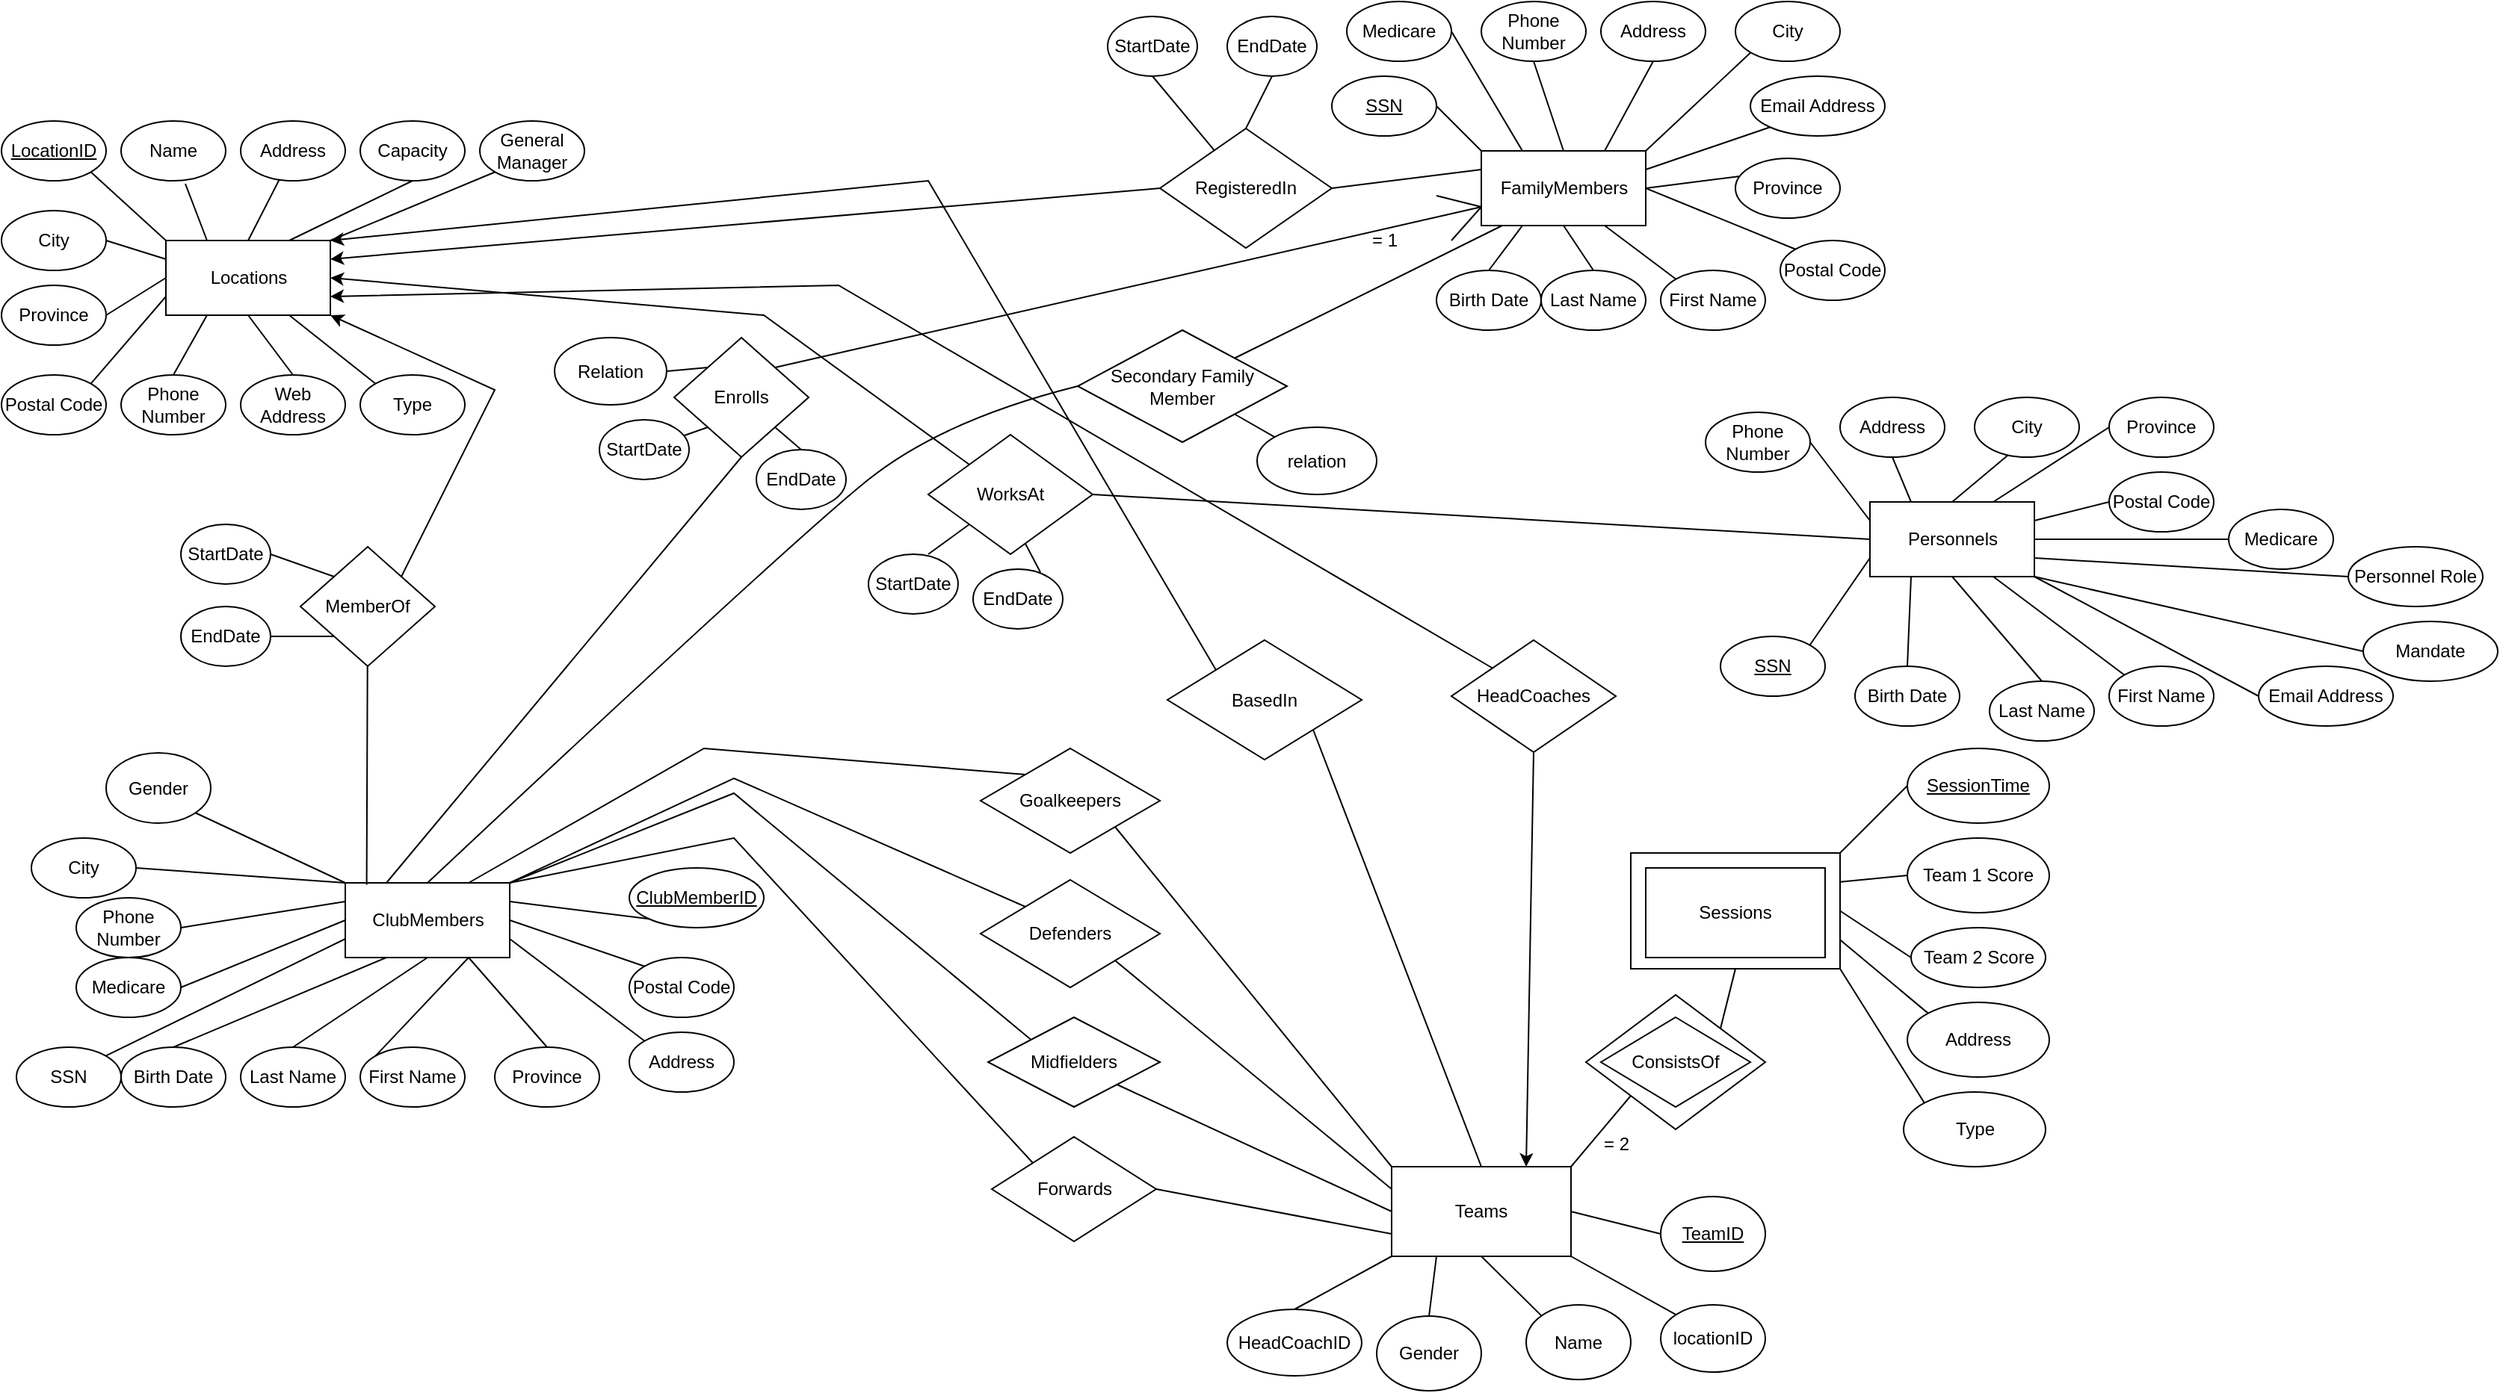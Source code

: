 <mxfile version="24.7.6">
  <diagram id="PduiRk3ix0ZuUrKhneiX" name="Page-1">
    <mxGraphModel dx="1460" dy="1063" grid="1" gridSize="10" guides="1" tooltips="1" connect="1" arrows="1" fold="1" page="1" pageScale="1" pageWidth="850" pageHeight="1100" math="0" shadow="0">
      <root>
        <mxCell id="0" />
        <mxCell id="1" parent="0" />
        <mxCell id="QCpaHLtWhwNUp073Cbd7-27" value="" style="rhombus;whiteSpace=wrap;html=1;" vertex="1" parent="1">
          <mxGeometry x="1070" y="665" width="120" height="90" as="geometry" />
        </mxCell>
        <mxCell id="B6rONMkFjjqVBBVzJMFH-3" value="Locations" style="html=1;" parent="1" vertex="1">
          <mxGeometry x="120" y="160" width="110" height="50" as="geometry" />
        </mxCell>
        <mxCell id="B6rONMkFjjqVBBVzJMFH-4" value="&lt;u&gt;LocationID&lt;/u&gt;" style="ellipse;whiteSpace=wrap;html=1;" parent="1" vertex="1">
          <mxGeometry x="10" y="80" width="70" height="40" as="geometry" />
        </mxCell>
        <mxCell id="B6rONMkFjjqVBBVzJMFH-6" value="Type" style="ellipse;whiteSpace=wrap;html=1;" parent="1" vertex="1">
          <mxGeometry x="250" y="250" width="70" height="40" as="geometry" />
        </mxCell>
        <mxCell id="B6rONMkFjjqVBBVzJMFH-7" value="Web Address" style="ellipse;whiteSpace=wrap;html=1;" parent="1" vertex="1">
          <mxGeometry x="170" y="250" width="70" height="40" as="geometry" />
        </mxCell>
        <mxCell id="B6rONMkFjjqVBBVzJMFH-8" value="Phone Number" style="ellipse;whiteSpace=wrap;html=1;" parent="1" vertex="1">
          <mxGeometry x="90" y="250" width="70" height="40" as="geometry" />
        </mxCell>
        <mxCell id="B6rONMkFjjqVBBVzJMFH-9" value="Postal Code" style="ellipse;whiteSpace=wrap;html=1;" parent="1" vertex="1">
          <mxGeometry x="10" y="250" width="70" height="40" as="geometry" />
        </mxCell>
        <mxCell id="B6rONMkFjjqVBBVzJMFH-10" value="Province" style="ellipse;whiteSpace=wrap;html=1;" parent="1" vertex="1">
          <mxGeometry x="10" y="190" width="70" height="40" as="geometry" />
        </mxCell>
        <mxCell id="B6rONMkFjjqVBBVzJMFH-11" value="City" style="ellipse;whiteSpace=wrap;html=1;" parent="1" vertex="1">
          <mxGeometry x="10" y="140" width="70" height="40" as="geometry" />
        </mxCell>
        <mxCell id="B6rONMkFjjqVBBVzJMFH-12" value="Address" style="ellipse;whiteSpace=wrap;html=1;" parent="1" vertex="1">
          <mxGeometry x="170" y="80" width="70" height="40" as="geometry" />
        </mxCell>
        <mxCell id="B6rONMkFjjqVBBVzJMFH-13" value="Name" style="ellipse;whiteSpace=wrap;html=1;" parent="1" vertex="1">
          <mxGeometry x="90" y="80" width="70" height="40" as="geometry" />
        </mxCell>
        <mxCell id="B6rONMkFjjqVBBVzJMFH-14" value="General Manager" style="ellipse;whiteSpace=wrap;html=1;" parent="1" vertex="1">
          <mxGeometry x="330" y="80" width="70" height="40" as="geometry" />
        </mxCell>
        <mxCell id="B6rONMkFjjqVBBVzJMFH-15" value="Capacity" style="ellipse;whiteSpace=wrap;html=1;" parent="1" vertex="1">
          <mxGeometry x="250" y="80" width="70" height="40" as="geometry" />
        </mxCell>
        <mxCell id="B6rONMkFjjqVBBVzJMFH-16" value="" style="endArrow=none;html=1;rounded=0;entryX=0;entryY=0;entryDx=0;entryDy=0;exitX=1;exitY=1;exitDx=0;exitDy=0;" parent="1" source="B6rONMkFjjqVBBVzJMFH-4" target="B6rONMkFjjqVBBVzJMFH-3" edge="1">
          <mxGeometry width="50" height="50" relative="1" as="geometry">
            <mxPoint x="100" y="210" as="sourcePoint" />
            <mxPoint x="150" y="160" as="targetPoint" />
          </mxGeometry>
        </mxCell>
        <mxCell id="B6rONMkFjjqVBBVzJMFH-17" value="" style="endArrow=none;html=1;rounded=0;entryX=0.614;entryY=1.05;entryDx=0;entryDy=0;entryPerimeter=0;exitX=0.25;exitY=0;exitDx=0;exitDy=0;" parent="1" source="B6rONMkFjjqVBBVzJMFH-3" target="B6rONMkFjjqVBBVzJMFH-13" edge="1">
          <mxGeometry width="50" height="50" relative="1" as="geometry">
            <mxPoint x="190" y="180" as="sourcePoint" />
            <mxPoint x="240" y="130" as="targetPoint" />
          </mxGeometry>
        </mxCell>
        <mxCell id="B6rONMkFjjqVBBVzJMFH-18" value="" style="endArrow=none;html=1;rounded=0;entryX=0.371;entryY=0.975;entryDx=0;entryDy=0;entryPerimeter=0;exitX=0.5;exitY=0;exitDx=0;exitDy=0;" parent="1" source="B6rONMkFjjqVBBVzJMFH-3" target="B6rONMkFjjqVBBVzJMFH-12" edge="1">
          <mxGeometry width="50" height="50" relative="1" as="geometry">
            <mxPoint x="180" y="170" as="sourcePoint" />
            <mxPoint x="280" y="140" as="targetPoint" />
          </mxGeometry>
        </mxCell>
        <mxCell id="B6rONMkFjjqVBBVzJMFH-19" value="" style="endArrow=none;html=1;rounded=0;entryX=0.5;entryY=1;entryDx=0;entryDy=0;exitX=0.75;exitY=0;exitDx=0;exitDy=0;" parent="1" source="B6rONMkFjjqVBBVzJMFH-3" target="B6rONMkFjjqVBBVzJMFH-15" edge="1">
          <mxGeometry width="50" height="50" relative="1" as="geometry">
            <mxPoint x="260" y="200" as="sourcePoint" />
            <mxPoint x="310" y="150" as="targetPoint" />
          </mxGeometry>
        </mxCell>
        <mxCell id="B6rONMkFjjqVBBVzJMFH-20" value="" style="endArrow=none;html=1;rounded=0;entryX=0;entryY=1;entryDx=0;entryDy=0;exitX=1;exitY=0;exitDx=0;exitDy=0;" parent="1" source="B6rONMkFjjqVBBVzJMFH-3" target="B6rONMkFjjqVBBVzJMFH-14" edge="1">
          <mxGeometry width="50" height="50" relative="1" as="geometry">
            <mxPoint x="270" y="190" as="sourcePoint" />
            <mxPoint x="320" y="140" as="targetPoint" />
          </mxGeometry>
        </mxCell>
        <mxCell id="B6rONMkFjjqVBBVzJMFH-21" value="" style="endArrow=none;html=1;rounded=0;entryX=1;entryY=0.5;entryDx=0;entryDy=0;exitX=0;exitY=0.25;exitDx=0;exitDy=0;" parent="1" source="B6rONMkFjjqVBBVzJMFH-3" target="B6rONMkFjjqVBBVzJMFH-11" edge="1">
          <mxGeometry width="50" height="50" relative="1" as="geometry">
            <mxPoint x="70" y="360" as="sourcePoint" />
            <mxPoint x="120" y="310" as="targetPoint" />
          </mxGeometry>
        </mxCell>
        <mxCell id="B6rONMkFjjqVBBVzJMFH-22" value="" style="endArrow=none;html=1;rounded=0;entryX=1;entryY=0.5;entryDx=0;entryDy=0;exitX=0;exitY=0.5;exitDx=0;exitDy=0;" parent="1" source="B6rONMkFjjqVBBVzJMFH-3" target="B6rONMkFjjqVBBVzJMFH-10" edge="1">
          <mxGeometry width="50" height="50" relative="1" as="geometry">
            <mxPoint x="80" y="250" as="sourcePoint" />
            <mxPoint x="130" y="200" as="targetPoint" />
          </mxGeometry>
        </mxCell>
        <mxCell id="B6rONMkFjjqVBBVzJMFH-23" value="" style="endArrow=none;html=1;rounded=0;entryX=1;entryY=0;entryDx=0;entryDy=0;exitX=0;exitY=0.75;exitDx=0;exitDy=0;" parent="1" source="B6rONMkFjjqVBBVzJMFH-3" target="B6rONMkFjjqVBBVzJMFH-9" edge="1">
          <mxGeometry width="50" height="50" relative="1" as="geometry">
            <mxPoint x="110" y="270" as="sourcePoint" />
            <mxPoint x="160" y="220" as="targetPoint" />
          </mxGeometry>
        </mxCell>
        <mxCell id="B6rONMkFjjqVBBVzJMFH-24" value="" style="endArrow=none;html=1;rounded=0;entryX=0.25;entryY=1;entryDx=0;entryDy=0;exitX=0.5;exitY=0;exitDx=0;exitDy=0;" parent="1" source="B6rONMkFjjqVBBVzJMFH-8" target="B6rONMkFjjqVBBVzJMFH-3" edge="1">
          <mxGeometry width="50" height="50" relative="1" as="geometry">
            <mxPoint x="140" y="270" as="sourcePoint" />
            <mxPoint x="190" y="220" as="targetPoint" />
          </mxGeometry>
        </mxCell>
        <mxCell id="B6rONMkFjjqVBBVzJMFH-25" value="" style="endArrow=none;html=1;rounded=0;entryX=0.5;entryY=1;entryDx=0;entryDy=0;exitX=0.5;exitY=0;exitDx=0;exitDy=0;" parent="1" source="B6rONMkFjjqVBBVzJMFH-7" target="B6rONMkFjjqVBBVzJMFH-3" edge="1">
          <mxGeometry width="50" height="50" relative="1" as="geometry">
            <mxPoint x="190" y="270" as="sourcePoint" />
            <mxPoint x="240" y="220" as="targetPoint" />
          </mxGeometry>
        </mxCell>
        <mxCell id="B6rONMkFjjqVBBVzJMFH-26" value="" style="endArrow=none;html=1;rounded=0;entryX=0.75;entryY=1;entryDx=0;entryDy=0;exitX=0;exitY=0;exitDx=0;exitDy=0;" parent="1" source="B6rONMkFjjqVBBVzJMFH-6" target="B6rONMkFjjqVBBVzJMFH-3" edge="1">
          <mxGeometry width="50" height="50" relative="1" as="geometry">
            <mxPoint x="250" y="250" as="sourcePoint" />
            <mxPoint x="300" y="200" as="targetPoint" />
          </mxGeometry>
        </mxCell>
        <mxCell id="B6rONMkFjjqVBBVzJMFH-30" value="ClubMembers" style="html=1;" parent="1" vertex="1">
          <mxGeometry x="240" y="590" width="110" height="50" as="geometry" />
        </mxCell>
        <mxCell id="B6rONMkFjjqVBBVzJMFH-31" value="City" style="ellipse;whiteSpace=wrap;html=1;" parent="1" vertex="1">
          <mxGeometry x="30" y="560" width="70" height="40" as="geometry" />
        </mxCell>
        <mxCell id="B6rONMkFjjqVBBVzJMFH-32" value="First Name" style="ellipse;whiteSpace=wrap;html=1;" parent="1" vertex="1">
          <mxGeometry x="250" y="700" width="70" height="40" as="geometry" />
        </mxCell>
        <mxCell id="B6rONMkFjjqVBBVzJMFH-33" value="Last Name" style="ellipse;whiteSpace=wrap;html=1;" parent="1" vertex="1">
          <mxGeometry x="170" y="700" width="70" height="40" as="geometry" />
        </mxCell>
        <mxCell id="B6rONMkFjjqVBBVzJMFH-34" value="Birth Date" style="ellipse;whiteSpace=wrap;html=1;" parent="1" vertex="1">
          <mxGeometry x="90" y="700" width="70" height="40" as="geometry" />
        </mxCell>
        <mxCell id="B6rONMkFjjqVBBVzJMFH-35" value="SSN" style="ellipse;whiteSpace=wrap;html=1;" parent="1" vertex="1">
          <mxGeometry x="20" y="700" width="70" height="40" as="geometry" />
        </mxCell>
        <mxCell id="B6rONMkFjjqVBBVzJMFH-36" value="Medicare" style="ellipse;whiteSpace=wrap;html=1;" parent="1" vertex="1">
          <mxGeometry x="60" y="640" width="70" height="40" as="geometry" />
        </mxCell>
        <mxCell id="B6rONMkFjjqVBBVzJMFH-37" value="Phone Number" style="ellipse;whiteSpace=wrap;html=1;" parent="1" vertex="1">
          <mxGeometry x="60" y="600" width="70" height="40" as="geometry" />
        </mxCell>
        <mxCell id="B6rONMkFjjqVBBVzJMFH-38" value="Address" style="ellipse;whiteSpace=wrap;html=1;" parent="1" vertex="1">
          <mxGeometry x="430" y="690" width="70" height="40" as="geometry" />
        </mxCell>
        <mxCell id="B6rONMkFjjqVBBVzJMFH-39" value="Province" style="ellipse;whiteSpace=wrap;html=1;" parent="1" vertex="1">
          <mxGeometry x="340" y="700" width="70" height="40" as="geometry" />
        </mxCell>
        <mxCell id="B6rONMkFjjqVBBVzJMFH-40" value="&lt;u&gt;ClubMemberID&lt;/u&gt;" style="ellipse;whiteSpace=wrap;html=1;" parent="1" vertex="1">
          <mxGeometry x="430" y="580" width="90" height="40" as="geometry" />
        </mxCell>
        <mxCell id="B6rONMkFjjqVBBVzJMFH-41" value="Postal Code" style="ellipse;whiteSpace=wrap;html=1;" parent="1" vertex="1">
          <mxGeometry x="430" y="640" width="70" height="40" as="geometry" />
        </mxCell>
        <mxCell id="B6rONMkFjjqVBBVzJMFH-42" value="" style="endArrow=none;html=1;rounded=0;entryX=0;entryY=0;entryDx=0;entryDy=0;exitX=1;exitY=0.5;exitDx=0;exitDy=0;" parent="1" source="B6rONMkFjjqVBBVzJMFH-31" target="B6rONMkFjjqVBBVzJMFH-30" edge="1">
          <mxGeometry width="50" height="50" relative="1" as="geometry">
            <mxPoint x="130.0" y="580" as="sourcePoint" />
            <mxPoint x="20" y="590" as="targetPoint" />
          </mxGeometry>
        </mxCell>
        <mxCell id="B6rONMkFjjqVBBVzJMFH-43" value="" style="endArrow=none;html=1;rounded=0;entryX=0.5;entryY=0;entryDx=0;entryDy=0;exitX=0.75;exitY=1;exitDx=0;exitDy=0;" parent="1" source="B6rONMkFjjqVBBVzJMFH-30" target="B6rONMkFjjqVBBVzJMFH-39" edge="1">
          <mxGeometry width="50" height="50" relative="1" as="geometry">
            <mxPoint x="60" y="610" as="sourcePoint" />
            <mxPoint x="375.0" y="700" as="targetPoint" />
          </mxGeometry>
        </mxCell>
        <mxCell id="B6rONMkFjjqVBBVzJMFH-44" value="" style="endArrow=none;html=1;rounded=0;entryX=0;entryY=0;entryDx=0;entryDy=0;exitX=1;exitY=0.75;exitDx=0;exitDy=0;" parent="1" source="B6rONMkFjjqVBBVzJMFH-30" target="B6rONMkFjjqVBBVzJMFH-38" edge="1">
          <mxGeometry width="50" height="50" relative="1" as="geometry">
            <mxPoint x="50" y="600" as="sourcePoint" />
            <mxPoint x="150" y="570" as="targetPoint" />
          </mxGeometry>
        </mxCell>
        <mxCell id="B6rONMkFjjqVBBVzJMFH-45" value="" style="endArrow=none;html=1;rounded=0;entryX=0;entryY=0;entryDx=0;entryDy=0;exitX=1;exitY=0.5;exitDx=0;exitDy=0;" parent="1" source="B6rONMkFjjqVBBVzJMFH-30" target="B6rONMkFjjqVBBVzJMFH-41" edge="1">
          <mxGeometry width="50" height="50" relative="1" as="geometry">
            <mxPoint x="130" y="630" as="sourcePoint" />
            <mxPoint x="180" y="580" as="targetPoint" />
          </mxGeometry>
        </mxCell>
        <mxCell id="B6rONMkFjjqVBBVzJMFH-46" value="" style="endArrow=none;html=1;rounded=0;entryX=0;entryY=1;entryDx=0;entryDy=0;exitX=1;exitY=0.25;exitDx=0;exitDy=0;" parent="1" source="B6rONMkFjjqVBBVzJMFH-30" target="B6rONMkFjjqVBBVzJMFH-40" edge="1">
          <mxGeometry width="50" height="50" relative="1" as="geometry">
            <mxPoint x="140" y="620" as="sourcePoint" />
            <mxPoint x="190" y="570" as="targetPoint" />
          </mxGeometry>
        </mxCell>
        <mxCell id="B6rONMkFjjqVBBVzJMFH-47" value="" style="endArrow=none;html=1;rounded=0;entryX=1;entryY=0.5;entryDx=0;entryDy=0;exitX=0;exitY=0.25;exitDx=0;exitDy=0;" parent="1" source="B6rONMkFjjqVBBVzJMFH-30" target="B6rONMkFjjqVBBVzJMFH-37" edge="1">
          <mxGeometry width="50" height="50" relative="1" as="geometry">
            <mxPoint x="-60" y="790" as="sourcePoint" />
            <mxPoint x="-10" y="740" as="targetPoint" />
          </mxGeometry>
        </mxCell>
        <mxCell id="B6rONMkFjjqVBBVzJMFH-48" value="" style="endArrow=none;html=1;rounded=0;entryX=1;entryY=0.5;entryDx=0;entryDy=0;exitX=0;exitY=0.5;exitDx=0;exitDy=0;" parent="1" source="B6rONMkFjjqVBBVzJMFH-30" target="B6rONMkFjjqVBBVzJMFH-36" edge="1">
          <mxGeometry width="50" height="50" relative="1" as="geometry">
            <mxPoint x="-50" y="680" as="sourcePoint" />
            <mxPoint y="630" as="targetPoint" />
          </mxGeometry>
        </mxCell>
        <mxCell id="B6rONMkFjjqVBBVzJMFH-49" value="" style="endArrow=none;html=1;rounded=0;entryX=1;entryY=0;entryDx=0;entryDy=0;exitX=0;exitY=0.75;exitDx=0;exitDy=0;" parent="1" source="B6rONMkFjjqVBBVzJMFH-30" target="B6rONMkFjjqVBBVzJMFH-35" edge="1">
          <mxGeometry width="50" height="50" relative="1" as="geometry">
            <mxPoint x="-20" y="700" as="sourcePoint" />
            <mxPoint x="30" y="650" as="targetPoint" />
          </mxGeometry>
        </mxCell>
        <mxCell id="B6rONMkFjjqVBBVzJMFH-50" value="" style="endArrow=none;html=1;rounded=0;entryX=0.25;entryY=1;entryDx=0;entryDy=0;exitX=0.5;exitY=0;exitDx=0;exitDy=0;" parent="1" source="B6rONMkFjjqVBBVzJMFH-34" target="B6rONMkFjjqVBBVzJMFH-30" edge="1">
          <mxGeometry width="50" height="50" relative="1" as="geometry">
            <mxPoint x="10" y="700" as="sourcePoint" />
            <mxPoint x="60" y="650" as="targetPoint" />
          </mxGeometry>
        </mxCell>
        <mxCell id="B6rONMkFjjqVBBVzJMFH-51" value="" style="endArrow=none;html=1;rounded=0;entryX=0.5;entryY=1;entryDx=0;entryDy=0;exitX=0.5;exitY=0;exitDx=0;exitDy=0;" parent="1" source="B6rONMkFjjqVBBVzJMFH-33" target="B6rONMkFjjqVBBVzJMFH-30" edge="1">
          <mxGeometry width="50" height="50" relative="1" as="geometry">
            <mxPoint x="60" y="700" as="sourcePoint" />
            <mxPoint x="110" y="650" as="targetPoint" />
          </mxGeometry>
        </mxCell>
        <mxCell id="B6rONMkFjjqVBBVzJMFH-52" value="" style="endArrow=none;html=1;rounded=0;entryX=0.75;entryY=1;entryDx=0;entryDy=0;exitX=0;exitY=0;exitDx=0;exitDy=0;" parent="1" source="B6rONMkFjjqVBBVzJMFH-32" target="B6rONMkFjjqVBBVzJMFH-30" edge="1">
          <mxGeometry width="50" height="50" relative="1" as="geometry">
            <mxPoint x="120" y="680" as="sourcePoint" />
            <mxPoint x="170" y="630" as="targetPoint" />
          </mxGeometry>
        </mxCell>
        <mxCell id="B6rONMkFjjqVBBVzJMFH-54" value="FamilyMembers" style="html=1;" parent="1" vertex="1">
          <mxGeometry x="1000" y="100" width="110" height="50" as="geometry" />
        </mxCell>
        <mxCell id="B6rONMkFjjqVBBVzJMFH-55" value="City" style="ellipse;whiteSpace=wrap;html=1;" parent="1" vertex="1">
          <mxGeometry x="1170" width="70" height="40" as="geometry" />
        </mxCell>
        <mxCell id="B6rONMkFjjqVBBVzJMFH-56" value="First Name" style="ellipse;whiteSpace=wrap;html=1;" parent="1" vertex="1">
          <mxGeometry x="1120" y="180" width="70" height="40" as="geometry" />
        </mxCell>
        <mxCell id="B6rONMkFjjqVBBVzJMFH-57" value="Last Name" style="ellipse;whiteSpace=wrap;html=1;" parent="1" vertex="1">
          <mxGeometry x="1040" y="180" width="70" height="40" as="geometry" />
        </mxCell>
        <mxCell id="B6rONMkFjjqVBBVzJMFH-58" value="Birth Date" style="ellipse;whiteSpace=wrap;html=1;" parent="1" vertex="1">
          <mxGeometry x="970" y="180" width="70" height="40" as="geometry" />
        </mxCell>
        <mxCell id="B6rONMkFjjqVBBVzJMFH-59" value="&lt;u&gt;SSN&lt;/u&gt;" style="ellipse;whiteSpace=wrap;html=1;" parent="1" vertex="1">
          <mxGeometry x="900" y="50" width="70" height="40" as="geometry" />
        </mxCell>
        <mxCell id="B6rONMkFjjqVBBVzJMFH-60" value="Medicare" style="ellipse;whiteSpace=wrap;html=1;" parent="1" vertex="1">
          <mxGeometry x="910" width="70" height="40" as="geometry" />
        </mxCell>
        <mxCell id="B6rONMkFjjqVBBVzJMFH-61" value="Phone Number" style="ellipse;whiteSpace=wrap;html=1;" parent="1" vertex="1">
          <mxGeometry x="1000" width="70" height="40" as="geometry" />
        </mxCell>
        <mxCell id="B6rONMkFjjqVBBVzJMFH-62" value="Address" style="ellipse;whiteSpace=wrap;html=1;" parent="1" vertex="1">
          <mxGeometry x="1080" width="70" height="40" as="geometry" />
        </mxCell>
        <mxCell id="B6rONMkFjjqVBBVzJMFH-63" value="Province" style="ellipse;whiteSpace=wrap;html=1;" parent="1" vertex="1">
          <mxGeometry x="1170" y="105" width="70" height="40" as="geometry" />
        </mxCell>
        <mxCell id="B6rONMkFjjqVBBVzJMFH-64" value="Email Address" style="ellipse;whiteSpace=wrap;html=1;" parent="1" vertex="1">
          <mxGeometry x="1180" y="50" width="90" height="40" as="geometry" />
        </mxCell>
        <mxCell id="B6rONMkFjjqVBBVzJMFH-65" value="Postal Code" style="ellipse;whiteSpace=wrap;html=1;" parent="1" vertex="1">
          <mxGeometry x="1200" y="160" width="70" height="40" as="geometry" />
        </mxCell>
        <mxCell id="B6rONMkFjjqVBBVzJMFH-66" value="" style="endArrow=none;html=1;rounded=0;exitX=0;exitY=1;exitDx=0;exitDy=0;" parent="1" source="B6rONMkFjjqVBBVzJMFH-55" edge="1">
          <mxGeometry width="50" height="50" relative="1" as="geometry">
            <mxPoint x="700" y="300" as="sourcePoint" />
            <mxPoint x="1110" y="100" as="targetPoint" />
          </mxGeometry>
        </mxCell>
        <mxCell id="B6rONMkFjjqVBBVzJMFH-67" value="" style="endArrow=none;html=1;rounded=0;entryX=0.043;entryY=0.3;entryDx=0;entryDy=0;exitX=1;exitY=0.5;exitDx=0;exitDy=0;entryPerimeter=0;" parent="1" source="B6rONMkFjjqVBBVzJMFH-54" target="B6rONMkFjjqVBBVzJMFH-63" edge="1">
          <mxGeometry width="50" height="50" relative="1" as="geometry">
            <mxPoint x="790" y="270" as="sourcePoint" />
            <mxPoint x="840" y="220" as="targetPoint" />
          </mxGeometry>
        </mxCell>
        <mxCell id="B6rONMkFjjqVBBVzJMFH-68" value="" style="endArrow=none;html=1;rounded=0;entryX=0.5;entryY=1;entryDx=0;entryDy=0;exitX=0.75;exitY=0;exitDx=0;exitDy=0;" parent="1" source="B6rONMkFjjqVBBVzJMFH-54" target="B6rONMkFjjqVBBVzJMFH-62" edge="1">
          <mxGeometry width="50" height="50" relative="1" as="geometry">
            <mxPoint x="780" y="260" as="sourcePoint" />
            <mxPoint x="880" y="230" as="targetPoint" />
          </mxGeometry>
        </mxCell>
        <mxCell id="B6rONMkFjjqVBBVzJMFH-69" value="" style="endArrow=none;html=1;rounded=0;entryX=0;entryY=0;entryDx=0;entryDy=0;exitX=1;exitY=0.5;exitDx=0;exitDy=0;" parent="1" source="B6rONMkFjjqVBBVzJMFH-54" target="B6rONMkFjjqVBBVzJMFH-65" edge="1">
          <mxGeometry width="50" height="50" relative="1" as="geometry">
            <mxPoint x="860" y="290" as="sourcePoint" />
            <mxPoint x="910" y="240" as="targetPoint" />
          </mxGeometry>
        </mxCell>
        <mxCell id="B6rONMkFjjqVBBVzJMFH-70" value="" style="endArrow=none;html=1;rounded=0;entryX=0;entryY=1;entryDx=0;entryDy=0;exitX=1;exitY=0.25;exitDx=0;exitDy=0;" parent="1" source="B6rONMkFjjqVBBVzJMFH-54" target="B6rONMkFjjqVBBVzJMFH-64" edge="1">
          <mxGeometry width="50" height="50" relative="1" as="geometry">
            <mxPoint x="870" y="280" as="sourcePoint" />
            <mxPoint x="920" y="230" as="targetPoint" />
          </mxGeometry>
        </mxCell>
        <mxCell id="B6rONMkFjjqVBBVzJMFH-71" value="" style="endArrow=none;html=1;rounded=0;entryX=0.5;entryY=1;entryDx=0;entryDy=0;exitX=0.5;exitY=0;exitDx=0;exitDy=0;" parent="1" source="B6rONMkFjjqVBBVzJMFH-54" target="B6rONMkFjjqVBBVzJMFH-61" edge="1">
          <mxGeometry width="50" height="50" relative="1" as="geometry">
            <mxPoint x="670" y="450" as="sourcePoint" />
            <mxPoint x="720" y="400" as="targetPoint" />
          </mxGeometry>
        </mxCell>
        <mxCell id="B6rONMkFjjqVBBVzJMFH-72" value="" style="endArrow=none;html=1;rounded=0;entryX=1;entryY=0.5;entryDx=0;entryDy=0;exitX=0.25;exitY=0;exitDx=0;exitDy=0;" parent="1" source="B6rONMkFjjqVBBVzJMFH-54" target="B6rONMkFjjqVBBVzJMFH-60" edge="1">
          <mxGeometry width="50" height="50" relative="1" as="geometry">
            <mxPoint x="680" y="340" as="sourcePoint" />
            <mxPoint x="730" y="290" as="targetPoint" />
          </mxGeometry>
        </mxCell>
        <mxCell id="B6rONMkFjjqVBBVzJMFH-73" value="" style="endArrow=none;html=1;rounded=0;entryX=1;entryY=0.5;entryDx=0;entryDy=0;exitX=0;exitY=0;exitDx=0;exitDy=0;" parent="1" source="B6rONMkFjjqVBBVzJMFH-54" target="B6rONMkFjjqVBBVzJMFH-59" edge="1">
          <mxGeometry width="50" height="50" relative="1" as="geometry">
            <mxPoint x="710" y="360" as="sourcePoint" />
            <mxPoint x="760" y="310" as="targetPoint" />
          </mxGeometry>
        </mxCell>
        <mxCell id="B6rONMkFjjqVBBVzJMFH-74" value="" style="endArrow=none;html=1;rounded=0;entryX=0.25;entryY=1;entryDx=0;entryDy=0;exitX=0.5;exitY=0;exitDx=0;exitDy=0;" parent="1" source="B6rONMkFjjqVBBVzJMFH-58" target="B6rONMkFjjqVBBVzJMFH-54" edge="1">
          <mxGeometry width="50" height="50" relative="1" as="geometry">
            <mxPoint x="740" y="360" as="sourcePoint" />
            <mxPoint x="790" y="310" as="targetPoint" />
          </mxGeometry>
        </mxCell>
        <mxCell id="B6rONMkFjjqVBBVzJMFH-75" value="" style="endArrow=none;html=1;rounded=0;entryX=0.5;entryY=1;entryDx=0;entryDy=0;exitX=0.5;exitY=0;exitDx=0;exitDy=0;" parent="1" source="B6rONMkFjjqVBBVzJMFH-57" target="B6rONMkFjjqVBBVzJMFH-54" edge="1">
          <mxGeometry width="50" height="50" relative="1" as="geometry">
            <mxPoint x="790" y="360" as="sourcePoint" />
            <mxPoint x="840" y="310" as="targetPoint" />
          </mxGeometry>
        </mxCell>
        <mxCell id="B6rONMkFjjqVBBVzJMFH-76" value="" style="endArrow=none;html=1;rounded=0;entryX=0.75;entryY=1;entryDx=0;entryDy=0;exitX=0;exitY=0;exitDx=0;exitDy=0;" parent="1" source="B6rONMkFjjqVBBVzJMFH-56" target="B6rONMkFjjqVBBVzJMFH-54" edge="1">
          <mxGeometry width="50" height="50" relative="1" as="geometry">
            <mxPoint x="850" y="340" as="sourcePoint" />
            <mxPoint x="900" y="290" as="targetPoint" />
          </mxGeometry>
        </mxCell>
        <mxCell id="B6rONMkFjjqVBBVzJMFH-77" value="Personnels" style="html=1;" parent="1" vertex="1">
          <mxGeometry x="1260" y="335" width="110" height="50" as="geometry" />
        </mxCell>
        <mxCell id="B6rONMkFjjqVBBVzJMFH-78" value="City" style="ellipse;whiteSpace=wrap;html=1;" parent="1" vertex="1">
          <mxGeometry x="1330" y="265" width="70" height="40" as="geometry" />
        </mxCell>
        <mxCell id="B6rONMkFjjqVBBVzJMFH-79" value="First Name" style="ellipse;whiteSpace=wrap;html=1;" parent="1" vertex="1">
          <mxGeometry x="1420" y="445" width="70" height="40" as="geometry" />
        </mxCell>
        <mxCell id="B6rONMkFjjqVBBVzJMFH-80" value="Last Name" style="ellipse;whiteSpace=wrap;html=1;" parent="1" vertex="1">
          <mxGeometry x="1340" y="455" width="70" height="40" as="geometry" />
        </mxCell>
        <mxCell id="B6rONMkFjjqVBBVzJMFH-81" value="Birth Date" style="ellipse;whiteSpace=wrap;html=1;" parent="1" vertex="1">
          <mxGeometry x="1250" y="445" width="70" height="40" as="geometry" />
        </mxCell>
        <mxCell id="B6rONMkFjjqVBBVzJMFH-82" value="&lt;u&gt;SSN&lt;/u&gt;" style="ellipse;whiteSpace=wrap;html=1;" parent="1" vertex="1">
          <mxGeometry x="1160" y="425" width="70" height="40" as="geometry" />
        </mxCell>
        <mxCell id="B6rONMkFjjqVBBVzJMFH-83" value="Medicare" style="ellipse;whiteSpace=wrap;html=1;" parent="1" vertex="1">
          <mxGeometry x="1500" y="340" width="70" height="40" as="geometry" />
        </mxCell>
        <mxCell id="B6rONMkFjjqVBBVzJMFH-84" value="Phone Number" style="ellipse;whiteSpace=wrap;html=1;" parent="1" vertex="1">
          <mxGeometry x="1150" y="275" width="70" height="40" as="geometry" />
        </mxCell>
        <mxCell id="B6rONMkFjjqVBBVzJMFH-85" value="Address" style="ellipse;whiteSpace=wrap;html=1;" parent="1" vertex="1">
          <mxGeometry x="1240" y="265" width="70" height="40" as="geometry" />
        </mxCell>
        <mxCell id="B6rONMkFjjqVBBVzJMFH-86" value="Province" style="ellipse;whiteSpace=wrap;html=1;" parent="1" vertex="1">
          <mxGeometry x="1420" y="265" width="70" height="40" as="geometry" />
        </mxCell>
        <mxCell id="B6rONMkFjjqVBBVzJMFH-87" value="Email Address" style="ellipse;whiteSpace=wrap;html=1;" parent="1" vertex="1">
          <mxGeometry x="1520" y="445" width="90" height="40" as="geometry" />
        </mxCell>
        <mxCell id="B6rONMkFjjqVBBVzJMFH-88" value="Postal Code" style="ellipse;whiteSpace=wrap;html=1;" parent="1" vertex="1">
          <mxGeometry x="1420" y="315" width="70" height="40" as="geometry" />
        </mxCell>
        <mxCell id="B6rONMkFjjqVBBVzJMFH-89" value="" style="endArrow=none;html=1;rounded=0;entryX=0.5;entryY=0;entryDx=0;entryDy=0;exitX=0.314;exitY=0.975;exitDx=0;exitDy=0;exitPerimeter=0;" parent="1" source="B6rONMkFjjqVBBVzJMFH-78" target="B6rONMkFjjqVBBVzJMFH-77" edge="1">
          <mxGeometry width="50" height="50" relative="1" as="geometry">
            <mxPoint x="670" y="775" as="sourcePoint" />
            <mxPoint x="720" y="725" as="targetPoint" />
          </mxGeometry>
        </mxCell>
        <mxCell id="B6rONMkFjjqVBBVzJMFH-90" value="" style="endArrow=none;html=1;rounded=0;entryX=0;entryY=0.5;entryDx=0;entryDy=0;exitX=0.75;exitY=0;exitDx=0;exitDy=0;" parent="1" source="B6rONMkFjjqVBBVzJMFH-77" target="B6rONMkFjjqVBBVzJMFH-86" edge="1">
          <mxGeometry width="50" height="50" relative="1" as="geometry">
            <mxPoint x="760" y="745" as="sourcePoint" />
            <mxPoint x="810" y="695" as="targetPoint" />
          </mxGeometry>
        </mxCell>
        <mxCell id="B6rONMkFjjqVBBVzJMFH-91" value="" style="endArrow=none;html=1;rounded=0;entryX=0.5;entryY=1;entryDx=0;entryDy=0;exitX=0.25;exitY=0;exitDx=0;exitDy=0;" parent="1" source="B6rONMkFjjqVBBVzJMFH-77" target="B6rONMkFjjqVBBVzJMFH-85" edge="1">
          <mxGeometry width="50" height="50" relative="1" as="geometry">
            <mxPoint x="750" y="735" as="sourcePoint" />
            <mxPoint x="850" y="705" as="targetPoint" />
          </mxGeometry>
        </mxCell>
        <mxCell id="B6rONMkFjjqVBBVzJMFH-92" value="" style="endArrow=none;html=1;rounded=0;entryX=0;entryY=0.5;entryDx=0;entryDy=0;exitX=1;exitY=0.25;exitDx=0;exitDy=0;" parent="1" source="B6rONMkFjjqVBBVzJMFH-77" target="B6rONMkFjjqVBBVzJMFH-88" edge="1">
          <mxGeometry width="50" height="50" relative="1" as="geometry">
            <mxPoint x="830" y="765" as="sourcePoint" />
            <mxPoint x="880" y="715" as="targetPoint" />
          </mxGeometry>
        </mxCell>
        <mxCell id="B6rONMkFjjqVBBVzJMFH-93" value="" style="endArrow=none;html=1;rounded=0;entryX=0;entryY=0.5;entryDx=0;entryDy=0;exitX=1;exitY=1;exitDx=0;exitDy=0;" parent="1" source="B6rONMkFjjqVBBVzJMFH-77" target="B6rONMkFjjqVBBVzJMFH-87" edge="1">
          <mxGeometry width="50" height="50" relative="1" as="geometry">
            <mxPoint x="840" y="755" as="sourcePoint" />
            <mxPoint x="890" y="705" as="targetPoint" />
          </mxGeometry>
        </mxCell>
        <mxCell id="B6rONMkFjjqVBBVzJMFH-94" value="" style="endArrow=none;html=1;rounded=0;entryX=1;entryY=0.5;entryDx=0;entryDy=0;exitX=0;exitY=0.25;exitDx=0;exitDy=0;" parent="1" source="B6rONMkFjjqVBBVzJMFH-77" target="B6rONMkFjjqVBBVzJMFH-84" edge="1">
          <mxGeometry width="50" height="50" relative="1" as="geometry">
            <mxPoint x="640" y="925" as="sourcePoint" />
            <mxPoint x="690" y="875" as="targetPoint" />
          </mxGeometry>
        </mxCell>
        <mxCell id="B6rONMkFjjqVBBVzJMFH-95" value="" style="endArrow=none;html=1;rounded=0;entryX=0;entryY=0.5;entryDx=0;entryDy=0;exitX=1;exitY=0.5;exitDx=0;exitDy=0;" parent="1" source="B6rONMkFjjqVBBVzJMFH-77" target="B6rONMkFjjqVBBVzJMFH-83" edge="1">
          <mxGeometry width="50" height="50" relative="1" as="geometry">
            <mxPoint x="650" y="815" as="sourcePoint" />
            <mxPoint x="700" y="765" as="targetPoint" />
          </mxGeometry>
        </mxCell>
        <mxCell id="B6rONMkFjjqVBBVzJMFH-96" value="" style="endArrow=none;html=1;rounded=0;entryX=1;entryY=0;entryDx=0;entryDy=0;exitX=0;exitY=0.75;exitDx=0;exitDy=0;" parent="1" source="B6rONMkFjjqVBBVzJMFH-77" target="B6rONMkFjjqVBBVzJMFH-82" edge="1">
          <mxGeometry width="50" height="50" relative="1" as="geometry">
            <mxPoint x="680" y="835" as="sourcePoint" />
            <mxPoint x="730" y="785" as="targetPoint" />
          </mxGeometry>
        </mxCell>
        <mxCell id="B6rONMkFjjqVBBVzJMFH-97" value="" style="endArrow=none;html=1;rounded=0;entryX=0.25;entryY=1;entryDx=0;entryDy=0;exitX=0.5;exitY=0;exitDx=0;exitDy=0;" parent="1" source="B6rONMkFjjqVBBVzJMFH-81" target="B6rONMkFjjqVBBVzJMFH-77" edge="1">
          <mxGeometry width="50" height="50" relative="1" as="geometry">
            <mxPoint x="710" y="835" as="sourcePoint" />
            <mxPoint x="760" y="785" as="targetPoint" />
          </mxGeometry>
        </mxCell>
        <mxCell id="B6rONMkFjjqVBBVzJMFH-98" value="" style="endArrow=none;html=1;rounded=0;entryX=0.5;entryY=1;entryDx=0;entryDy=0;exitX=0.5;exitY=0;exitDx=0;exitDy=0;" parent="1" source="B6rONMkFjjqVBBVzJMFH-80" target="B6rONMkFjjqVBBVzJMFH-77" edge="1">
          <mxGeometry width="50" height="50" relative="1" as="geometry">
            <mxPoint x="760" y="835" as="sourcePoint" />
            <mxPoint x="810" y="785" as="targetPoint" />
          </mxGeometry>
        </mxCell>
        <mxCell id="B6rONMkFjjqVBBVzJMFH-99" value="" style="endArrow=none;html=1;rounded=0;entryX=0.75;entryY=1;entryDx=0;entryDy=0;exitX=0;exitY=0;exitDx=0;exitDy=0;" parent="1" source="B6rONMkFjjqVBBVzJMFH-79" target="B6rONMkFjjqVBBVzJMFH-77" edge="1">
          <mxGeometry width="50" height="50" relative="1" as="geometry">
            <mxPoint x="820" y="815" as="sourcePoint" />
            <mxPoint x="870" y="765" as="targetPoint" />
          </mxGeometry>
        </mxCell>
        <mxCell id="B6rONMkFjjqVBBVzJMFH-100" value="Personnel Role" style="ellipse;whiteSpace=wrap;html=1;" parent="1" vertex="1">
          <mxGeometry x="1580" y="365" width="90" height="40" as="geometry" />
        </mxCell>
        <mxCell id="B6rONMkFjjqVBBVzJMFH-101" value="" style="endArrow=none;html=1;rounded=0;entryX=0;entryY=0.5;entryDx=0;entryDy=0;exitX=1;exitY=0.75;exitDx=0;exitDy=0;" parent="1" source="B6rONMkFjjqVBBVzJMFH-77" target="B6rONMkFjjqVBBVzJMFH-100" edge="1">
          <mxGeometry width="50" height="50" relative="1" as="geometry">
            <mxPoint x="1500" y="585" as="sourcePoint" />
            <mxPoint x="1550" y="535" as="targetPoint" />
          </mxGeometry>
        </mxCell>
        <mxCell id="B6rONMkFjjqVBBVzJMFH-103" value="Mandate" style="ellipse;whiteSpace=wrap;html=1;" parent="1" vertex="1">
          <mxGeometry x="1590" y="415" width="90" height="40" as="geometry" />
        </mxCell>
        <mxCell id="B6rONMkFjjqVBBVzJMFH-104" value="" style="endArrow=none;html=1;rounded=0;entryX=0;entryY=0.5;entryDx=0;entryDy=0;exitX=1;exitY=1;exitDx=0;exitDy=0;" parent="1" source="B6rONMkFjjqVBBVzJMFH-77" target="B6rONMkFjjqVBBVzJMFH-103" edge="1">
          <mxGeometry width="50" height="50" relative="1" as="geometry">
            <mxPoint x="1490" y="445" as="sourcePoint" />
            <mxPoint x="1540" y="395" as="targetPoint" />
          </mxGeometry>
        </mxCell>
        <mxCell id="B6rONMkFjjqVBBVzJMFH-105" value="MemberOf" style="rhombus;whiteSpace=wrap;html=1;" parent="1" vertex="1">
          <mxGeometry x="210" y="365" width="90" height="80" as="geometry" />
        </mxCell>
        <mxCell id="B6rONMkFjjqVBBVzJMFH-106" value="WorksAt" style="rhombus;whiteSpace=wrap;html=1;" parent="1" vertex="1">
          <mxGeometry x="630" y="290" width="110" height="80" as="geometry" />
        </mxCell>
        <mxCell id="B6rONMkFjjqVBBVzJMFH-107" value="Enrolls" style="rhombus;whiteSpace=wrap;html=1;" parent="1" vertex="1">
          <mxGeometry x="460" y="225" width="90" height="80" as="geometry" />
        </mxCell>
        <mxCell id="B6rONMkFjjqVBBVzJMFH-108" value="RegisteredIn" style="rhombus;whiteSpace=wrap;html=1;" parent="1" vertex="1">
          <mxGeometry x="785" y="85" width="115" height="80" as="geometry" />
        </mxCell>
        <mxCell id="B6rONMkFjjqVBBVzJMFH-109" value="" style="endArrow=none;html=1;rounded=0;entryX=0.13;entryY=0.026;entryDx=0;entryDy=0;entryPerimeter=0;" parent="1" source="B6rONMkFjjqVBBVzJMFH-105" target="B6rONMkFjjqVBBVzJMFH-30" edge="1">
          <mxGeometry width="50" height="50" relative="1" as="geometry">
            <mxPoint x="220" y="350" as="sourcePoint" />
            <mxPoint x="270" y="300" as="targetPoint" />
          </mxGeometry>
        </mxCell>
        <mxCell id="B6rONMkFjjqVBBVzJMFH-112" value="" style="endArrow=none;html=1;rounded=0;entryX=0;entryY=0.25;entryDx=0;entryDy=0;exitX=1;exitY=0.5;exitDx=0;exitDy=0;" parent="1" source="B6rONMkFjjqVBBVzJMFH-108" target="B6rONMkFjjqVBBVzJMFH-54" edge="1">
          <mxGeometry width="50" height="50" relative="1" as="geometry">
            <mxPoint x="930" y="180" as="sourcePoint" />
            <mxPoint x="980" y="130" as="targetPoint" />
          </mxGeometry>
        </mxCell>
        <mxCell id="B6rONMkFjjqVBBVzJMFH-115" value="" style="endArrow=none;html=1;rounded=0;entryX=0;entryY=0.75;entryDx=0;entryDy=0;exitX=1;exitY=0;exitDx=0;exitDy=0;" parent="1" source="B6rONMkFjjqVBBVzJMFH-107" target="B6rONMkFjjqVBBVzJMFH-54" edge="1">
          <mxGeometry width="50" height="50" relative="1" as="geometry">
            <mxPoint x="915" y="215" as="sourcePoint" />
            <mxPoint x="950" y="170" as="targetPoint" />
          </mxGeometry>
        </mxCell>
        <mxCell id="B6rONMkFjjqVBBVzJMFH-117" value="" style="endArrow=none;html=1;rounded=0;entryX=0;entryY=0.5;entryDx=0;entryDy=0;exitX=1;exitY=0.5;exitDx=0;exitDy=0;" parent="1" source="B6rONMkFjjqVBBVzJMFH-106" target="B6rONMkFjjqVBBVzJMFH-77" edge="1">
          <mxGeometry width="50" height="50" relative="1" as="geometry">
            <mxPoint x="1140" y="520" as="sourcePoint" />
            <mxPoint x="1200" y="500" as="targetPoint" />
          </mxGeometry>
        </mxCell>
        <mxCell id="_MxBYl4697DWa7cTRO-5-2" value="StartDate" style="ellipse;whiteSpace=wrap;html=1;" parent="1" vertex="1">
          <mxGeometry x="750" y="10" width="60" height="40" as="geometry" />
        </mxCell>
        <mxCell id="_MxBYl4697DWa7cTRO-5-5" value="" style="endArrow=none;html=1;rounded=0;entryX=0.5;entryY=1;entryDx=0;entryDy=0;" parent="1" source="B6rONMkFjjqVBBVzJMFH-108" target="_MxBYl4697DWa7cTRO-5-2" edge="1">
          <mxGeometry width="50" height="50" relative="1" as="geometry">
            <mxPoint x="830" y="120" as="sourcePoint" />
            <mxPoint x="880" y="70" as="targetPoint" />
          </mxGeometry>
        </mxCell>
        <mxCell id="_MxBYl4697DWa7cTRO-5-7" value="EndDate" style="ellipse;whiteSpace=wrap;html=1;" parent="1" vertex="1">
          <mxGeometry x="830" y="10" width="60" height="40" as="geometry" />
        </mxCell>
        <mxCell id="_MxBYl4697DWa7cTRO-5-8" value="" style="endArrow=none;html=1;rounded=0;entryX=0.5;entryY=1;entryDx=0;entryDy=0;exitX=0.5;exitY=0;exitDx=0;exitDy=0;" parent="1" source="B6rONMkFjjqVBBVzJMFH-108" target="_MxBYl4697DWa7cTRO-5-7" edge="1">
          <mxGeometry width="50" height="50" relative="1" as="geometry">
            <mxPoint x="850" y="120" as="sourcePoint" />
            <mxPoint x="900" y="70" as="targetPoint" />
          </mxGeometry>
        </mxCell>
        <mxCell id="_MxBYl4697DWa7cTRO-5-9" value="StartDate" style="ellipse;whiteSpace=wrap;html=1;" parent="1" vertex="1">
          <mxGeometry x="130" y="350" width="60" height="40" as="geometry" />
        </mxCell>
        <mxCell id="_MxBYl4697DWa7cTRO-5-10" value="EndDate" style="ellipse;whiteSpace=wrap;html=1;" parent="1" vertex="1">
          <mxGeometry x="130" y="405" width="60" height="40" as="geometry" />
        </mxCell>
        <mxCell id="_MxBYl4697DWa7cTRO-5-11" value="StartDate" style="ellipse;whiteSpace=wrap;html=1;" parent="1" vertex="1">
          <mxGeometry x="590" y="370" width="60" height="40" as="geometry" />
        </mxCell>
        <mxCell id="_MxBYl4697DWa7cTRO-5-12" value="EndDate" style="ellipse;whiteSpace=wrap;html=1;" parent="1" vertex="1">
          <mxGeometry x="660" y="380" width="60" height="40" as="geometry" />
        </mxCell>
        <mxCell id="_MxBYl4697DWa7cTRO-5-13" value="StartDate" style="ellipse;whiteSpace=wrap;html=1;" parent="1" vertex="1">
          <mxGeometry x="410" y="280" width="60" height="40" as="geometry" />
        </mxCell>
        <mxCell id="_MxBYl4697DWa7cTRO-5-14" value="EndDate" style="ellipse;whiteSpace=wrap;html=1;" parent="1" vertex="1">
          <mxGeometry x="515" y="300" width="60" height="40" as="geometry" />
        </mxCell>
        <mxCell id="_MxBYl4697DWa7cTRO-5-15" value="" style="endArrow=none;html=1;rounded=0;entryX=0;entryY=0;entryDx=0;entryDy=0;exitX=1;exitY=0.5;exitDx=0;exitDy=0;" parent="1" source="_MxBYl4697DWa7cTRO-5-9" target="B6rONMkFjjqVBBVzJMFH-105" edge="1">
          <mxGeometry width="50" height="50" relative="1" as="geometry">
            <mxPoint x="350" y="320" as="sourcePoint" />
            <mxPoint x="400" y="270" as="targetPoint" />
          </mxGeometry>
        </mxCell>
        <mxCell id="_MxBYl4697DWa7cTRO-5-16" value="" style="endArrow=none;html=1;rounded=0;entryX=0;entryY=1;entryDx=0;entryDy=0;exitX=1;exitY=0.5;exitDx=0;exitDy=0;" parent="1" source="_MxBYl4697DWa7cTRO-5-10" target="B6rONMkFjjqVBBVzJMFH-105" edge="1">
          <mxGeometry width="50" height="50" relative="1" as="geometry">
            <mxPoint x="320" y="440" as="sourcePoint" />
            <mxPoint x="370" y="390" as="targetPoint" />
          </mxGeometry>
        </mxCell>
        <mxCell id="_MxBYl4697DWa7cTRO-5-17" value="" style="endArrow=none;html=1;rounded=0;entryX=0;entryY=1;entryDx=0;entryDy=0;" parent="1" source="_MxBYl4697DWa7cTRO-5-13" target="B6rONMkFjjqVBBVzJMFH-107" edge="1">
          <mxGeometry width="50" height="50" relative="1" as="geometry">
            <mxPoint x="430" y="270" as="sourcePoint" />
            <mxPoint x="480" y="220" as="targetPoint" />
          </mxGeometry>
        </mxCell>
        <mxCell id="_MxBYl4697DWa7cTRO-5-18" value="" style="endArrow=none;html=1;rounded=0;entryX=1;entryY=1;entryDx=0;entryDy=0;exitX=0.5;exitY=0;exitDx=0;exitDy=0;" parent="1" source="_MxBYl4697DWa7cTRO-5-14" target="B6rONMkFjjqVBBVzJMFH-107" edge="1">
          <mxGeometry width="50" height="50" relative="1" as="geometry">
            <mxPoint x="530" y="330" as="sourcePoint" />
            <mxPoint x="580" y="280" as="targetPoint" />
          </mxGeometry>
        </mxCell>
        <mxCell id="_MxBYl4697DWa7cTRO-5-19" value="" style="endArrow=none;html=1;rounded=0;entryX=0;entryY=1;entryDx=0;entryDy=0;" parent="1" target="B6rONMkFjjqVBBVzJMFH-106" edge="1">
          <mxGeometry width="50" height="50" relative="1" as="geometry">
            <mxPoint x="630" y="370" as="sourcePoint" />
            <mxPoint x="680" y="320" as="targetPoint" />
          </mxGeometry>
        </mxCell>
        <mxCell id="_MxBYl4697DWa7cTRO-5-20" value="" style="endArrow=none;html=1;rounded=0;entryX=0.591;entryY=0.913;entryDx=0;entryDy=0;entryPerimeter=0;exitX=0.75;exitY=0.05;exitDx=0;exitDy=0;exitPerimeter=0;" parent="1" source="_MxBYl4697DWa7cTRO-5-12" target="B6rONMkFjjqVBBVzJMFH-106" edge="1">
          <mxGeometry width="50" height="50" relative="1" as="geometry">
            <mxPoint x="710" y="400" as="sourcePoint" />
            <mxPoint x="760" y="350" as="targetPoint" />
          </mxGeometry>
        </mxCell>
        <mxCell id="MlcpA8XJV3YfoGQXfNTS-1" value="Secondary Family Member" style="rhombus;whiteSpace=wrap;html=1;" parent="1" vertex="1">
          <mxGeometry x="730" y="220" width="140" height="75" as="geometry" />
        </mxCell>
        <mxCell id="MlcpA8XJV3YfoGQXfNTS-2" value="" style="endArrow=none;html=1;rounded=0;fontSize=12;startSize=8;endSize=8;curved=1;entryX=0.127;entryY=1;entryDx=0;entryDy=0;exitX=1;exitY=0;exitDx=0;exitDy=0;entryPerimeter=0;" parent="1" source="MlcpA8XJV3YfoGQXfNTS-1" target="B6rONMkFjjqVBBVzJMFH-54" edge="1">
          <mxGeometry width="50" height="50" relative="1" as="geometry">
            <mxPoint x="860" y="270" as="sourcePoint" />
            <mxPoint x="910" y="220" as="targetPoint" />
          </mxGeometry>
        </mxCell>
        <mxCell id="MlcpA8XJV3YfoGQXfNTS-3" value="" style="endArrow=none;html=1;rounded=0;fontSize=12;startSize=8;endSize=8;curved=1;entryX=0;entryY=0.5;entryDx=0;entryDy=0;exitX=0.5;exitY=0;exitDx=0;exitDy=0;" parent="1" source="B6rONMkFjjqVBBVzJMFH-30" target="MlcpA8XJV3YfoGQXfNTS-1" edge="1">
          <mxGeometry width="50" height="50" relative="1" as="geometry">
            <mxPoint x="540" y="350" as="sourcePoint" />
            <mxPoint x="710" y="240" as="targetPoint" />
            <Array as="points">
              <mxPoint x="540" y="360" />
              <mxPoint x="640" y="280" />
            </Array>
          </mxGeometry>
        </mxCell>
        <mxCell id="MlcpA8XJV3YfoGQXfNTS-6" value="relation" style="ellipse;whiteSpace=wrap;html=1;" parent="1" vertex="1">
          <mxGeometry x="850" y="285" width="80" height="45" as="geometry" />
        </mxCell>
        <mxCell id="MlcpA8XJV3YfoGQXfNTS-7" value="" style="endArrow=none;html=1;rounded=0;fontSize=12;startSize=8;endSize=8;curved=1;entryX=1;entryY=1;entryDx=0;entryDy=0;exitX=0;exitY=0;exitDx=0;exitDy=0;" parent="1" source="MlcpA8XJV3YfoGQXfNTS-6" target="MlcpA8XJV3YfoGQXfNTS-1" edge="1">
          <mxGeometry width="50" height="50" relative="1" as="geometry">
            <mxPoint x="860" y="280" as="sourcePoint" />
            <mxPoint x="910" y="230" as="targetPoint" />
          </mxGeometry>
        </mxCell>
        <mxCell id="QCpaHLtWhwNUp073Cbd7-2" value="Teams" style="rounded=0;whiteSpace=wrap;html=1;" vertex="1" parent="1">
          <mxGeometry x="940" y="780" width="120" height="60" as="geometry" />
        </mxCell>
        <mxCell id="QCpaHLtWhwNUp073Cbd7-15" value="&lt;u&gt;SessionTime&lt;/u&gt;" style="ellipse;whiteSpace=wrap;html=1;" vertex="1" parent="1">
          <mxGeometry x="1285" y="500" width="95" height="50" as="geometry" />
        </mxCell>
        <mxCell id="QCpaHLtWhwNUp073Cbd7-16" value="Address" style="ellipse;whiteSpace=wrap;html=1;" vertex="1" parent="1">
          <mxGeometry x="1285" y="670" width="95" height="50" as="geometry" />
        </mxCell>
        <mxCell id="QCpaHLtWhwNUp073Cbd7-17" value="Team 1 Score" style="ellipse;whiteSpace=wrap;html=1;" vertex="1" parent="1">
          <mxGeometry x="1285" y="560" width="95" height="50" as="geometry" />
        </mxCell>
        <mxCell id="QCpaHLtWhwNUp073Cbd7-18" value="Team 2 Score" style="ellipse;whiteSpace=wrap;html=1;" vertex="1" parent="1">
          <mxGeometry x="1287.5" y="620" width="90" height="40" as="geometry" />
        </mxCell>
        <mxCell id="QCpaHLtWhwNUp073Cbd7-19" value="Type" style="ellipse;whiteSpace=wrap;html=1;" vertex="1" parent="1">
          <mxGeometry x="1282.5" y="730" width="95" height="50" as="geometry" />
        </mxCell>
        <mxCell id="QCpaHLtWhwNUp073Cbd7-20" value="" style="endArrow=none;html=1;rounded=0;entryX=0;entryY=0.5;entryDx=0;entryDy=0;exitX=1;exitY=0;exitDx=0;exitDy=0;" edge="1" parent="1" source="QCpaHLtWhwNUp073Cbd7-25" target="QCpaHLtWhwNUp073Cbd7-15">
          <mxGeometry width="50" height="50" relative="1" as="geometry">
            <mxPoint x="1160" y="580" as="sourcePoint" />
            <mxPoint x="1210" y="530" as="targetPoint" />
          </mxGeometry>
        </mxCell>
        <mxCell id="QCpaHLtWhwNUp073Cbd7-21" value="" style="endArrow=none;html=1;rounded=0;entryX=0;entryY=0.5;entryDx=0;entryDy=0;exitX=1;exitY=0.25;exitDx=0;exitDy=0;" edge="1" parent="1" source="QCpaHLtWhwNUp073Cbd7-25" target="QCpaHLtWhwNUp073Cbd7-17">
          <mxGeometry width="50" height="50" relative="1" as="geometry">
            <mxPoint x="1140" y="570" as="sourcePoint" />
            <mxPoint x="1190" y="520" as="targetPoint" />
          </mxGeometry>
        </mxCell>
        <mxCell id="QCpaHLtWhwNUp073Cbd7-22" value="" style="endArrow=none;html=1;rounded=0;entryX=0;entryY=0.5;entryDx=0;entryDy=0;exitX=1;exitY=0.5;exitDx=0;exitDy=0;" edge="1" parent="1" source="QCpaHLtWhwNUp073Cbd7-25" target="QCpaHLtWhwNUp073Cbd7-18">
          <mxGeometry width="50" height="50" relative="1" as="geometry">
            <mxPoint x="1230" y="710" as="sourcePoint" />
            <mxPoint x="1280" y="660" as="targetPoint" />
          </mxGeometry>
        </mxCell>
        <mxCell id="QCpaHLtWhwNUp073Cbd7-25" value="" style="rounded=0;whiteSpace=wrap;html=1;" vertex="1" parent="1">
          <mxGeometry x="1100" y="570" width="140" height="77.5" as="geometry" />
        </mxCell>
        <mxCell id="QCpaHLtWhwNUp073Cbd7-23" value="" style="endArrow=none;html=1;rounded=0;entryX=0;entryY=0;entryDx=0;entryDy=0;exitX=1;exitY=0.75;exitDx=0;exitDy=0;" edge="1" parent="1" source="QCpaHLtWhwNUp073Cbd7-25" target="QCpaHLtWhwNUp073Cbd7-16">
          <mxGeometry width="50" height="50" relative="1" as="geometry">
            <mxPoint x="1200" y="710" as="sourcePoint" />
            <mxPoint x="1250" y="660" as="targetPoint" />
          </mxGeometry>
        </mxCell>
        <mxCell id="QCpaHLtWhwNUp073Cbd7-24" value="" style="endArrow=none;html=1;rounded=0;entryX=0;entryY=0;entryDx=0;entryDy=0;exitX=1;exitY=1;exitDx=0;exitDy=0;" edge="1" parent="1" source="QCpaHLtWhwNUp073Cbd7-25" target="QCpaHLtWhwNUp073Cbd7-19">
          <mxGeometry width="50" height="50" relative="1" as="geometry">
            <mxPoint x="1210" y="770" as="sourcePoint" />
            <mxPoint x="1260" y="720" as="targetPoint" />
          </mxGeometry>
        </mxCell>
        <mxCell id="QCpaHLtWhwNUp073Cbd7-1" value="Sessions" style="rounded=0;whiteSpace=wrap;html=1;" vertex="1" parent="1">
          <mxGeometry x="1110" y="580" width="120" height="60" as="geometry" />
        </mxCell>
        <mxCell id="QCpaHLtWhwNUp073Cbd7-26" value="ConsistsOf" style="rhombus;whiteSpace=wrap;html=1;" vertex="1" parent="1">
          <mxGeometry x="1080" y="680" width="100" height="60" as="geometry" />
        </mxCell>
        <mxCell id="QCpaHLtWhwNUp073Cbd7-28" value="" style="endArrow=none;html=1;rounded=0;entryX=0.5;entryY=1;entryDx=0;entryDy=0;exitX=1;exitY=0;exitDx=0;exitDy=0;" edge="1" parent="1" source="QCpaHLtWhwNUp073Cbd7-27" target="QCpaHLtWhwNUp073Cbd7-25">
          <mxGeometry width="50" height="50" relative="1" as="geometry">
            <mxPoint x="1030" y="730" as="sourcePoint" />
            <mxPoint x="1080" y="680" as="targetPoint" />
          </mxGeometry>
        </mxCell>
        <mxCell id="QCpaHLtWhwNUp073Cbd7-29" value="" style="endArrow=none;html=1;rounded=0;entryX=0;entryY=1;entryDx=0;entryDy=0;exitX=1;exitY=0;exitDx=0;exitDy=0;" edge="1" parent="1" source="QCpaHLtWhwNUp073Cbd7-2" target="QCpaHLtWhwNUp073Cbd7-27">
          <mxGeometry width="50" height="50" relative="1" as="geometry">
            <mxPoint x="1030" y="770" as="sourcePoint" />
            <mxPoint x="1080" y="720" as="targetPoint" />
          </mxGeometry>
        </mxCell>
        <mxCell id="QCpaHLtWhwNUp073Cbd7-30" value="&lt;u&gt;TeamID&lt;/u&gt;" style="ellipse;whiteSpace=wrap;html=1;" vertex="1" parent="1">
          <mxGeometry x="1120" y="800" width="70" height="50" as="geometry" />
        </mxCell>
        <mxCell id="QCpaHLtWhwNUp073Cbd7-31" value="locationID" style="ellipse;whiteSpace=wrap;html=1;" vertex="1" parent="1">
          <mxGeometry x="1120" y="872.5" width="70" height="45" as="geometry" />
        </mxCell>
        <mxCell id="QCpaHLtWhwNUp073Cbd7-32" value="Name" style="ellipse;whiteSpace=wrap;html=1;" vertex="1" parent="1">
          <mxGeometry x="1030" y="872.5" width="70" height="50" as="geometry" />
        </mxCell>
        <mxCell id="QCpaHLtWhwNUp073Cbd7-34" value="Gender" style="ellipse;whiteSpace=wrap;html=1;" vertex="1" parent="1">
          <mxGeometry x="930" y="880" width="70" height="50" as="geometry" />
        </mxCell>
        <mxCell id="QCpaHLtWhwNUp073Cbd7-35" value="" style="endArrow=none;html=1;rounded=0;entryX=0.25;entryY=1;entryDx=0;entryDy=0;exitX=0.5;exitY=0;exitDx=0;exitDy=0;" edge="1" parent="1" source="QCpaHLtWhwNUp073Cbd7-34" target="QCpaHLtWhwNUp073Cbd7-2">
          <mxGeometry width="50" height="50" relative="1" as="geometry">
            <mxPoint x="890" y="790" as="sourcePoint" />
            <mxPoint x="940" y="740" as="targetPoint" />
          </mxGeometry>
        </mxCell>
        <mxCell id="QCpaHLtWhwNUp073Cbd7-37" value="" style="endArrow=none;html=1;rounded=0;entryX=0.5;entryY=1;entryDx=0;entryDy=0;exitX=0;exitY=0;exitDx=0;exitDy=0;" edge="1" parent="1" source="QCpaHLtWhwNUp073Cbd7-32" target="QCpaHLtWhwNUp073Cbd7-2">
          <mxGeometry width="50" height="50" relative="1" as="geometry">
            <mxPoint x="1000" y="900" as="sourcePoint" />
            <mxPoint x="1050" y="850" as="targetPoint" />
          </mxGeometry>
        </mxCell>
        <mxCell id="QCpaHLtWhwNUp073Cbd7-38" value="" style="endArrow=none;html=1;rounded=0;entryX=1;entryY=1;entryDx=0;entryDy=0;exitX=0;exitY=0;exitDx=0;exitDy=0;" edge="1" parent="1" source="QCpaHLtWhwNUp073Cbd7-31" target="QCpaHLtWhwNUp073Cbd7-2">
          <mxGeometry width="50" height="50" relative="1" as="geometry">
            <mxPoint x="1040" y="890" as="sourcePoint" />
            <mxPoint x="1090" y="840" as="targetPoint" />
          </mxGeometry>
        </mxCell>
        <mxCell id="QCpaHLtWhwNUp073Cbd7-39" value="" style="endArrow=none;html=1;rounded=0;entryX=0;entryY=0.5;entryDx=0;entryDy=0;exitX=1;exitY=0.5;exitDx=0;exitDy=0;" edge="1" parent="1" source="QCpaHLtWhwNUp073Cbd7-2" target="QCpaHLtWhwNUp073Cbd7-30">
          <mxGeometry width="50" height="50" relative="1" as="geometry">
            <mxPoint x="1050" y="840" as="sourcePoint" />
            <mxPoint x="1100" y="790" as="targetPoint" />
          </mxGeometry>
        </mxCell>
        <mxCell id="QCpaHLtWhwNUp073Cbd7-40" value="Goalkeepers" style="rhombus;whiteSpace=wrap;html=1;" vertex="1" parent="1">
          <mxGeometry x="665" y="500" width="120" height="70" as="geometry" />
        </mxCell>
        <mxCell id="QCpaHLtWhwNUp073Cbd7-41" value="Defenders" style="rhombus;whiteSpace=wrap;html=1;" vertex="1" parent="1">
          <mxGeometry x="665" y="588" width="120" height="72" as="geometry" />
        </mxCell>
        <mxCell id="QCpaHLtWhwNUp073Cbd7-42" value="Midfielders" style="rhombus;whiteSpace=wrap;html=1;" vertex="1" parent="1">
          <mxGeometry x="670" y="680" width="115" height="60" as="geometry" />
        </mxCell>
        <mxCell id="QCpaHLtWhwNUp073Cbd7-43" value="Forwards" style="rhombus;whiteSpace=wrap;html=1;" vertex="1" parent="1">
          <mxGeometry x="672.5" y="760" width="110" height="70" as="geometry" />
        </mxCell>
        <mxCell id="QCpaHLtWhwNUp073Cbd7-46" value="HeadCoaches" style="rhombus;whiteSpace=wrap;html=1;" vertex="1" parent="1">
          <mxGeometry x="980" y="427.5" width="110" height="75" as="geometry" />
        </mxCell>
        <mxCell id="QCpaHLtWhwNUp073Cbd7-47" value="BasedIn" style="rhombus;whiteSpace=wrap;html=1;" vertex="1" parent="1">
          <mxGeometry x="790" y="427.5" width="130" height="80" as="geometry" />
        </mxCell>
        <mxCell id="QCpaHLtWhwNUp073Cbd7-48" value="Gender" style="ellipse;whiteSpace=wrap;html=1;" vertex="1" parent="1">
          <mxGeometry x="80" y="503" width="70" height="47" as="geometry" />
        </mxCell>
        <mxCell id="QCpaHLtWhwNUp073Cbd7-49" value="" style="endArrow=none;html=1;rounded=0;entryX=0;entryY=0;entryDx=0;entryDy=0;exitX=1;exitY=1;exitDx=0;exitDy=0;" edge="1" parent="1" source="QCpaHLtWhwNUp073Cbd7-48" target="B6rONMkFjjqVBBVzJMFH-30">
          <mxGeometry width="50" height="50" relative="1" as="geometry">
            <mxPoint x="150" y="590" as="sourcePoint" />
            <mxPoint x="200" y="540" as="targetPoint" />
          </mxGeometry>
        </mxCell>
        <mxCell id="QCpaHLtWhwNUp073Cbd7-55" value="" style="endArrow=none;html=1;rounded=0;entryX=0;entryY=0.75;entryDx=0;entryDy=0;" edge="1" parent="1" target="B6rONMkFjjqVBBVzJMFH-54">
          <mxGeometry width="50" height="50" relative="1" as="geometry">
            <mxPoint x="970" y="130" as="sourcePoint" />
            <mxPoint x="980" y="120" as="targetPoint" />
          </mxGeometry>
        </mxCell>
        <mxCell id="QCpaHLtWhwNUp073Cbd7-56" value="" style="endArrow=none;html=1;rounded=0;entryX=0;entryY=0.75;entryDx=0;entryDy=0;" edge="1" parent="1" target="B6rONMkFjjqVBBVzJMFH-54">
          <mxGeometry width="50" height="50" relative="1" as="geometry">
            <mxPoint x="980" y="160" as="sourcePoint" />
            <mxPoint x="960" y="150" as="targetPoint" />
          </mxGeometry>
        </mxCell>
        <mxCell id="QCpaHLtWhwNUp073Cbd7-57" value="" style="endArrow=classic;html=1;rounded=0;exitX=0;exitY=0;exitDx=0;exitDy=0;" edge="1" parent="1" source="B6rONMkFjjqVBBVzJMFH-106">
          <mxGeometry width="50" height="50" relative="1" as="geometry">
            <mxPoint x="580" y="300" as="sourcePoint" />
            <mxPoint x="230" y="185" as="targetPoint" />
            <Array as="points">
              <mxPoint x="520" y="210" />
            </Array>
          </mxGeometry>
        </mxCell>
        <mxCell id="QCpaHLtWhwNUp073Cbd7-58" value="= 2" style="text;html=1;align=center;verticalAlign=middle;resizable=0;points=[];autosize=1;strokeColor=none;fillColor=none;" vertex="1" parent="1">
          <mxGeometry x="1070" y="750" width="40" height="30" as="geometry" />
        </mxCell>
        <mxCell id="QCpaHLtWhwNUp073Cbd7-59" value="" style="endArrow=none;html=1;rounded=0;entryX=0.5;entryY=1;entryDx=0;entryDy=0;exitX=0.25;exitY=0;exitDx=0;exitDy=0;" edge="1" parent="1" source="B6rONMkFjjqVBBVzJMFH-30" target="B6rONMkFjjqVBBVzJMFH-107">
          <mxGeometry width="50" height="50" relative="1" as="geometry">
            <mxPoint x="350" y="480" as="sourcePoint" />
            <mxPoint x="400" y="430" as="targetPoint" />
          </mxGeometry>
        </mxCell>
        <mxCell id="QCpaHLtWhwNUp073Cbd7-60" value="= 1" style="text;html=1;align=center;verticalAlign=middle;resizable=0;points=[];autosize=1;strokeColor=none;fillColor=none;" vertex="1" parent="1">
          <mxGeometry x="915" y="145" width="40" height="30" as="geometry" />
        </mxCell>
        <mxCell id="QCpaHLtWhwNUp073Cbd7-63" value="Relation" style="ellipse;whiteSpace=wrap;html=1;" vertex="1" parent="1">
          <mxGeometry x="380" y="225" width="75" height="45" as="geometry" />
        </mxCell>
        <mxCell id="QCpaHLtWhwNUp073Cbd7-64" value="" style="endArrow=none;html=1;rounded=0;entryX=0;entryY=0;entryDx=0;entryDy=0;exitX=1;exitY=0.5;exitDx=0;exitDy=0;" edge="1" parent="1" source="QCpaHLtWhwNUp073Cbd7-63" target="B6rONMkFjjqVBBVzJMFH-107">
          <mxGeometry width="50" height="50" relative="1" as="geometry">
            <mxPoint x="370" y="350" as="sourcePoint" />
            <mxPoint x="420" y="300" as="targetPoint" />
          </mxGeometry>
        </mxCell>
        <mxCell id="QCpaHLtWhwNUp073Cbd7-65" value="" style="endArrow=classic;html=1;rounded=0;entryX=1;entryY=0.25;entryDx=0;entryDy=0;exitX=0;exitY=0.5;exitDx=0;exitDy=0;" edge="1" parent="1" source="B6rONMkFjjqVBBVzJMFH-108" target="B6rONMkFjjqVBBVzJMFH-3">
          <mxGeometry width="50" height="50" relative="1" as="geometry">
            <mxPoint x="620" y="150" as="sourcePoint" />
            <mxPoint x="670" y="100" as="targetPoint" />
          </mxGeometry>
        </mxCell>
        <mxCell id="QCpaHLtWhwNUp073Cbd7-66" value="" style="endArrow=classic;html=1;rounded=0;entryX=1;entryY=1;entryDx=0;entryDy=0;exitX=1;exitY=0;exitDx=0;exitDy=0;" edge="1" parent="1" source="B6rONMkFjjqVBBVzJMFH-105" target="B6rONMkFjjqVBBVzJMFH-3">
          <mxGeometry width="50" height="50" relative="1" as="geometry">
            <mxPoint x="310" y="380" as="sourcePoint" />
            <mxPoint x="360" y="330" as="targetPoint" />
            <Array as="points">
              <mxPoint x="340" y="260" />
            </Array>
          </mxGeometry>
        </mxCell>
        <mxCell id="QCpaHLtWhwNUp073Cbd7-67" value="" style="endArrow=none;html=1;rounded=0;entryX=1;entryY=1;entryDx=0;entryDy=0;exitX=0;exitY=0.25;exitDx=0;exitDy=0;" edge="1" parent="1" source="QCpaHLtWhwNUp073Cbd7-2" target="QCpaHLtWhwNUp073Cbd7-41">
          <mxGeometry width="50" height="50" relative="1" as="geometry">
            <mxPoint x="850" y="750" as="sourcePoint" />
            <mxPoint x="900" y="700" as="targetPoint" />
          </mxGeometry>
        </mxCell>
        <mxCell id="QCpaHLtWhwNUp073Cbd7-68" value="" style="endArrow=none;html=1;rounded=0;entryX=1;entryY=1;entryDx=0;entryDy=0;exitX=0;exitY=0.5;exitDx=0;exitDy=0;" edge="1" parent="1" source="QCpaHLtWhwNUp073Cbd7-2" target="QCpaHLtWhwNUp073Cbd7-42">
          <mxGeometry width="50" height="50" relative="1" as="geometry">
            <mxPoint x="800" y="820" as="sourcePoint" />
            <mxPoint x="850" y="770" as="targetPoint" />
          </mxGeometry>
        </mxCell>
        <mxCell id="QCpaHLtWhwNUp073Cbd7-69" value="" style="endArrow=none;html=1;rounded=0;entryX=1;entryY=0.5;entryDx=0;entryDy=0;exitX=0;exitY=0.75;exitDx=0;exitDy=0;" edge="1" parent="1" source="QCpaHLtWhwNUp073Cbd7-2" target="QCpaHLtWhwNUp073Cbd7-43">
          <mxGeometry width="50" height="50" relative="1" as="geometry">
            <mxPoint x="700" y="890" as="sourcePoint" />
            <mxPoint x="750" y="840" as="targetPoint" />
          </mxGeometry>
        </mxCell>
        <mxCell id="QCpaHLtWhwNUp073Cbd7-70" value="" style="endArrow=none;html=1;rounded=0;entryX=1;entryY=1;entryDx=0;entryDy=0;exitX=0;exitY=0;exitDx=0;exitDy=0;" edge="1" parent="1" source="QCpaHLtWhwNUp073Cbd7-2" target="QCpaHLtWhwNUp073Cbd7-40">
          <mxGeometry width="50" height="50" relative="1" as="geometry">
            <mxPoint x="920" y="670" as="sourcePoint" />
            <mxPoint x="970" y="620" as="targetPoint" />
          </mxGeometry>
        </mxCell>
        <mxCell id="QCpaHLtWhwNUp073Cbd7-71" value="" style="endArrow=none;html=1;rounded=0;entryX=0;entryY=0;entryDx=0;entryDy=0;exitX=0.75;exitY=0;exitDx=0;exitDy=0;" edge="1" parent="1" source="B6rONMkFjjqVBBVzJMFH-30" target="QCpaHLtWhwNUp073Cbd7-40">
          <mxGeometry width="50" height="50" relative="1" as="geometry">
            <mxPoint x="450" y="560" as="sourcePoint" />
            <mxPoint x="610" y="510" as="targetPoint" />
            <Array as="points">
              <mxPoint x="480" y="500" />
            </Array>
          </mxGeometry>
        </mxCell>
        <mxCell id="QCpaHLtWhwNUp073Cbd7-72" value="" style="endArrow=none;html=1;rounded=0;entryX=0;entryY=0;entryDx=0;entryDy=0;exitX=1;exitY=0;exitDx=0;exitDy=0;" edge="1" parent="1" source="B6rONMkFjjqVBBVzJMFH-30" target="QCpaHLtWhwNUp073Cbd7-41">
          <mxGeometry width="50" height="50" relative="1" as="geometry">
            <mxPoint x="480" y="540" as="sourcePoint" />
            <mxPoint x="610" y="590" as="targetPoint" />
            <Array as="points">
              <mxPoint x="500" y="520" />
            </Array>
          </mxGeometry>
        </mxCell>
        <mxCell id="QCpaHLtWhwNUp073Cbd7-73" value="" style="endArrow=none;html=1;rounded=0;entryX=0;entryY=0;entryDx=0;entryDy=0;exitX=1;exitY=0;exitDx=0;exitDy=0;" edge="1" parent="1" source="B6rONMkFjjqVBBVzJMFH-30" target="QCpaHLtWhwNUp073Cbd7-42">
          <mxGeometry width="50" height="50" relative="1" as="geometry">
            <mxPoint x="620" y="720" as="sourcePoint" />
            <mxPoint x="670" y="670" as="targetPoint" />
            <Array as="points">
              <mxPoint x="500" y="530" />
            </Array>
          </mxGeometry>
        </mxCell>
        <mxCell id="QCpaHLtWhwNUp073Cbd7-74" value="" style="endArrow=none;html=1;rounded=0;entryX=0;entryY=0;entryDx=0;entryDy=0;exitX=1;exitY=0;exitDx=0;exitDy=0;" edge="1" parent="1" source="B6rONMkFjjqVBBVzJMFH-30" target="QCpaHLtWhwNUp073Cbd7-43">
          <mxGeometry width="50" height="50" relative="1" as="geometry">
            <mxPoint x="600" y="780" as="sourcePoint" />
            <mxPoint x="650" y="730" as="targetPoint" />
            <Array as="points">
              <mxPoint x="500" y="560" />
            </Array>
          </mxGeometry>
        </mxCell>
        <mxCell id="QCpaHLtWhwNUp073Cbd7-75" value="" style="endArrow=none;html=1;rounded=0;entryX=1;entryY=1;entryDx=0;entryDy=0;exitX=0.5;exitY=0;exitDx=0;exitDy=0;" edge="1" parent="1" source="QCpaHLtWhwNUp073Cbd7-2" target="QCpaHLtWhwNUp073Cbd7-47">
          <mxGeometry width="50" height="50" relative="1" as="geometry">
            <mxPoint x="910" y="640" as="sourcePoint" />
            <mxPoint x="960" y="590" as="targetPoint" />
          </mxGeometry>
        </mxCell>
        <mxCell id="QCpaHLtWhwNUp073Cbd7-76" value="" style="endArrow=classic;html=1;rounded=0;entryX=1;entryY=0;entryDx=0;entryDy=0;exitX=0;exitY=0;exitDx=0;exitDy=0;" edge="1" parent="1" source="QCpaHLtWhwNUp073Cbd7-47" target="B6rONMkFjjqVBBVzJMFH-3">
          <mxGeometry width="50" height="50" relative="1" as="geometry">
            <mxPoint x="760" y="550" as="sourcePoint" />
            <mxPoint x="810" y="500" as="targetPoint" />
            <Array as="points">
              <mxPoint x="630" y="120" />
            </Array>
          </mxGeometry>
        </mxCell>
        <mxCell id="QCpaHLtWhwNUp073Cbd7-78" value="" style="endArrow=classic;html=1;rounded=0;entryX=0.75;entryY=0;entryDx=0;entryDy=0;exitX=0.5;exitY=1;exitDx=0;exitDy=0;" edge="1" parent="1" source="QCpaHLtWhwNUp073Cbd7-46" target="QCpaHLtWhwNUp073Cbd7-2">
          <mxGeometry width="50" height="50" relative="1" as="geometry">
            <mxPoint x="990" y="640" as="sourcePoint" />
            <mxPoint x="1040" y="590" as="targetPoint" />
          </mxGeometry>
        </mxCell>
        <mxCell id="QCpaHLtWhwNUp073Cbd7-82" value="" style="endArrow=classic;html=1;rounded=0;entryX=1;entryY=0.75;entryDx=0;entryDy=0;exitX=0;exitY=0;exitDx=0;exitDy=0;" edge="1" parent="1" source="QCpaHLtWhwNUp073Cbd7-46" target="B6rONMkFjjqVBBVzJMFH-3">
          <mxGeometry width="50" height="50" relative="1" as="geometry">
            <mxPoint x="1060" y="440" as="sourcePoint" />
            <mxPoint x="1110" y="390" as="targetPoint" />
            <Array as="points">
              <mxPoint x="570" y="190" />
            </Array>
          </mxGeometry>
        </mxCell>
        <mxCell id="QCpaHLtWhwNUp073Cbd7-83" value="HeadCoachID" style="ellipse;whiteSpace=wrap;html=1;" vertex="1" parent="1">
          <mxGeometry x="830" y="875.5" width="90" height="44.5" as="geometry" />
        </mxCell>
        <mxCell id="QCpaHLtWhwNUp073Cbd7-84" value="" style="endArrow=none;html=1;rounded=0;entryX=0;entryY=1;entryDx=0;entryDy=0;exitX=0.5;exitY=0;exitDx=0;exitDy=0;" edge="1" parent="1" source="QCpaHLtWhwNUp073Cbd7-83" target="QCpaHLtWhwNUp073Cbd7-2">
          <mxGeometry width="50" height="50" relative="1" as="geometry">
            <mxPoint x="860" y="890" as="sourcePoint" />
            <mxPoint x="910" y="840" as="targetPoint" />
          </mxGeometry>
        </mxCell>
      </root>
    </mxGraphModel>
  </diagram>
</mxfile>
